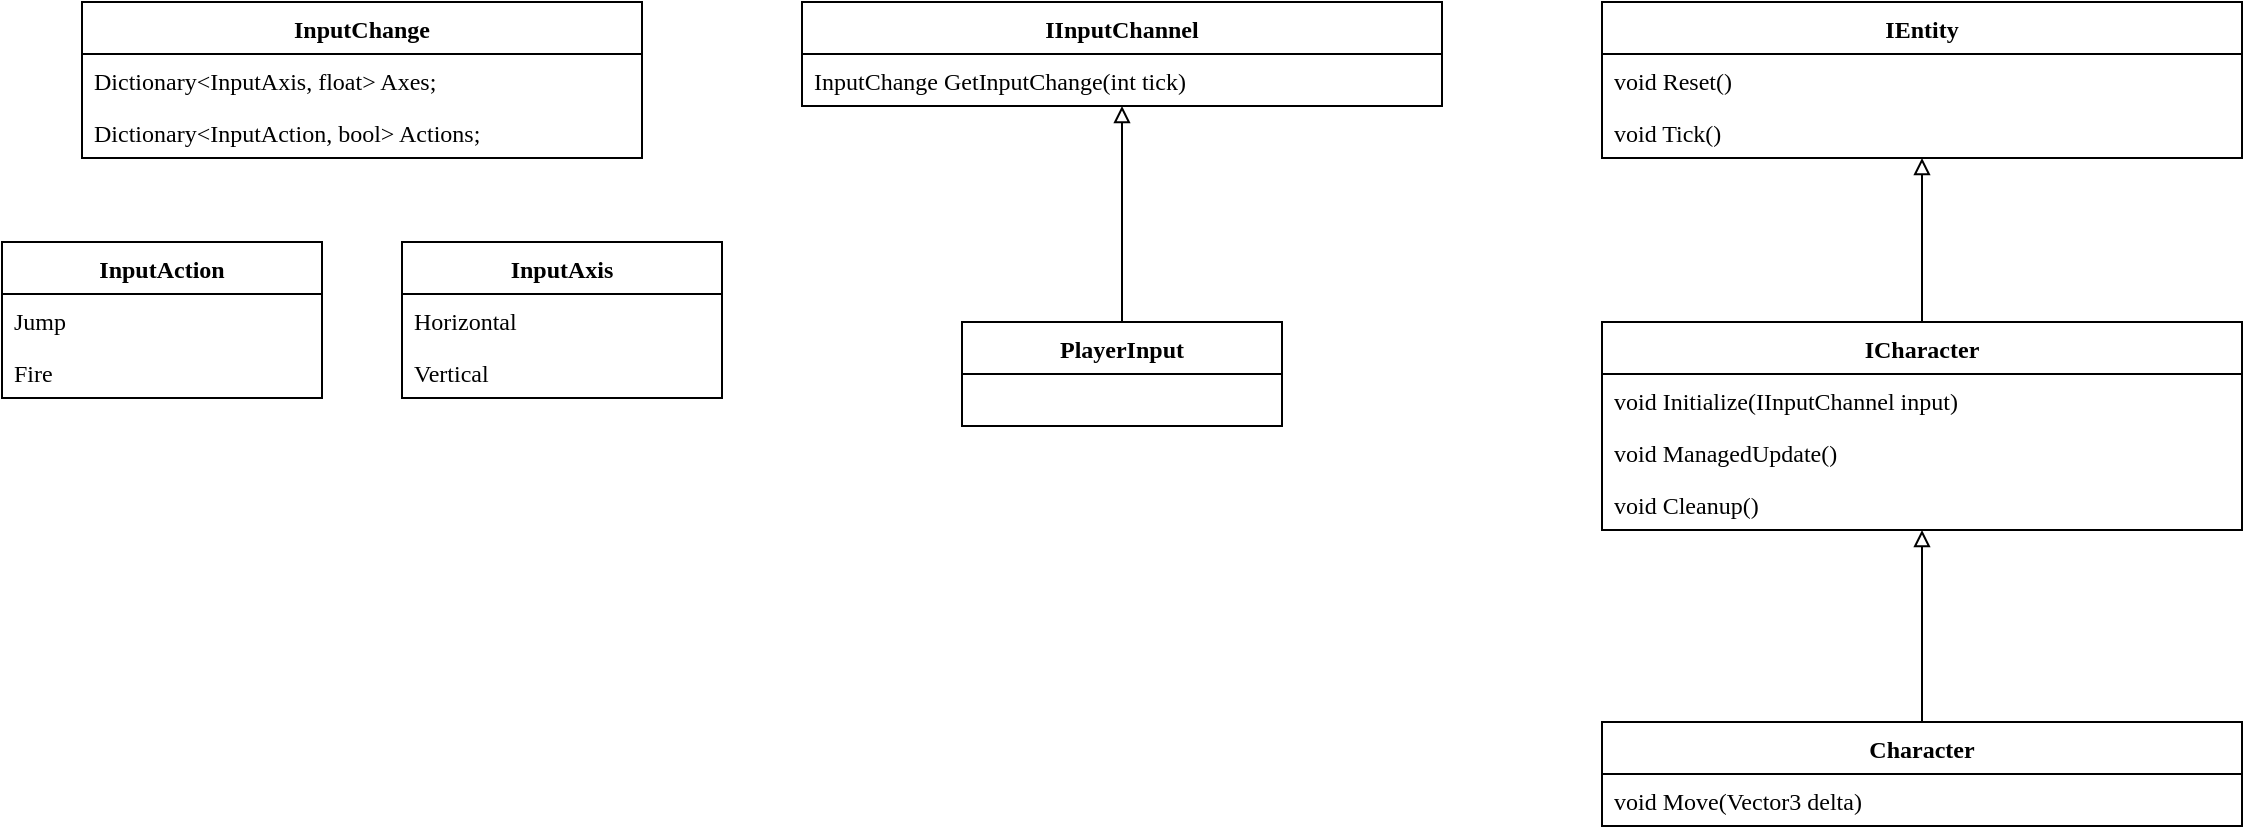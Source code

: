 <mxfile version="10.5.9" type="device"><diagram id="opCPik7V0zckVy6m0KEo" name="Page-1"><mxGraphModel dx="1794" dy="944" grid="1" gridSize="10" guides="0" tooltips="1" connect="1" arrows="1" fold="1" page="0" pageScale="1" pageWidth="1169" pageHeight="827" math="0" shadow="0"><root><mxCell id="0"/><mxCell id="1" parent="0"/><mxCell id="ZW4N2jzBypmSTRi-ONtt-6" style="edgeStyle=orthogonalEdgeStyle;rounded=0;orthogonalLoop=1;jettySize=auto;html=1;fontFamily=Lucida Console;endArrow=block;endFill=0;" edge="1" parent="1" source="RcfZqg3NRaAu6M5S3sYr-3" target="ZW4N2jzBypmSTRi-ONtt-1"><mxGeometry relative="1" as="geometry"/></mxCell><mxCell id="RcfZqg3NRaAu6M5S3sYr-3" value="ICharacter" style="swimlane;fontStyle=1;align=center;verticalAlign=top;childLayout=stackLayout;horizontal=1;startSize=26;horizontalStack=0;resizeParent=1;resizeParentMax=0;resizeLast=0;collapsible=1;marginBottom=0;fontFamily=Lucida Console;" parent="1" vertex="1"><mxGeometry x="440" y="320" width="320" height="104" as="geometry"/></mxCell><mxCell id="RcfZqg3NRaAu6M5S3sYr-8" value="void Initialize(IInputChannel input)" style="text;strokeColor=none;fillColor=none;align=left;verticalAlign=top;spacingLeft=4;spacingRight=4;overflow=hidden;rotatable=0;points=[[0,0.5],[1,0.5]];portConstraint=eastwest;fontFamily=Lucida Console;" parent="RcfZqg3NRaAu6M5S3sYr-3" vertex="1"><mxGeometry y="26" width="320" height="26" as="geometry"/></mxCell><mxCell id="RcfZqg3NRaAu6M5S3sYr-7" value="void ManagedUpdate()" style="text;strokeColor=none;fillColor=none;align=left;verticalAlign=top;spacingLeft=4;spacingRight=4;overflow=hidden;rotatable=0;points=[[0,0.5],[1,0.5]];portConstraint=eastwest;fontFamily=Lucida Console;" parent="RcfZqg3NRaAu6M5S3sYr-3" vertex="1"><mxGeometry y="52" width="320" height="26" as="geometry"/></mxCell><mxCell id="RcfZqg3NRaAu6M5S3sYr-9" value="void Cleanup()" style="text;strokeColor=none;fillColor=none;align=left;verticalAlign=top;spacingLeft=4;spacingRight=4;overflow=hidden;rotatable=0;points=[[0,0.5],[1,0.5]];portConstraint=eastwest;fontFamily=Lucida Console;" parent="RcfZqg3NRaAu6M5S3sYr-3" vertex="1"><mxGeometry y="78" width="320" height="26" as="geometry"/></mxCell><mxCell id="RcfZqg3NRaAu6M5S3sYr-13" style="edgeStyle=orthogonalEdgeStyle;rounded=0;orthogonalLoop=1;jettySize=auto;html=1;endArrow=block;endFill=0;fontFamily=Lucida Console;" parent="1" source="RcfZqg3NRaAu6M5S3sYr-10" target="RcfZqg3NRaAu6M5S3sYr-3" edge="1"><mxGeometry relative="1" as="geometry"/></mxCell><mxCell id="RcfZqg3NRaAu6M5S3sYr-10" value="Character" style="swimlane;fontStyle=1;align=center;verticalAlign=top;childLayout=stackLayout;horizontal=1;startSize=26;horizontalStack=0;resizeParent=1;resizeParentMax=0;resizeLast=0;collapsible=1;marginBottom=0;fontFamily=Lucida Console;" parent="1" vertex="1"><mxGeometry x="440" y="520" width="320" height="52" as="geometry"/></mxCell><mxCell id="RcfZqg3NRaAu6M5S3sYr-12" value="void Move(Vector3 delta)" style="text;strokeColor=none;fillColor=none;align=left;verticalAlign=top;spacingLeft=4;spacingRight=4;overflow=hidden;rotatable=0;points=[[0,0.5],[1,0.5]];portConstraint=eastwest;fontFamily=Lucida Console;" parent="RcfZqg3NRaAu6M5S3sYr-10" vertex="1"><mxGeometry y="26" width="320" height="26" as="geometry"/></mxCell><mxCell id="RcfZqg3NRaAu6M5S3sYr-16" value="IInputChannel" style="swimlane;fontStyle=1;align=center;verticalAlign=top;childLayout=stackLayout;horizontal=1;startSize=26;horizontalStack=0;resizeParent=1;resizeParentMax=0;resizeLast=0;collapsible=1;marginBottom=0;fontFamily=Lucida Console;" parent="1" vertex="1"><mxGeometry x="40" y="160" width="320" height="52" as="geometry"/></mxCell><mxCell id="RcfZqg3NRaAu6M5S3sYr-20" value="InputChange GetInputChange(int tick)" style="text;strokeColor=none;fillColor=none;align=left;verticalAlign=top;spacingLeft=4;spacingRight=4;overflow=hidden;rotatable=0;points=[[0,0.5],[1,0.5]];portConstraint=eastwest;fontFamily=Lucida Console;" parent="RcfZqg3NRaAu6M5S3sYr-16" vertex="1"><mxGeometry y="26" width="320" height="26" as="geometry"/></mxCell><mxCell id="RcfZqg3NRaAu6M5S3sYr-19" value="InputChange" style="swimlane;fontStyle=1;align=center;verticalAlign=top;childLayout=stackLayout;horizontal=1;startSize=26;horizontalStack=0;resizeParent=1;resizeParentMax=0;resizeLast=0;collapsible=1;marginBottom=0;fontFamily=Lucida Console;" parent="1" vertex="1"><mxGeometry x="-320" y="160" width="280" height="78" as="geometry"/></mxCell><mxCell id="RcfZqg3NRaAu6M5S3sYr-21" value="Dictionary&lt;InputAxis, float&gt; Axes;" style="text;strokeColor=none;fillColor=none;align=left;verticalAlign=top;spacingLeft=4;spacingRight=4;overflow=hidden;rotatable=0;points=[[0,0.5],[1,0.5]];portConstraint=eastwest;fontFamily=Lucida Console;" parent="RcfZqg3NRaAu6M5S3sYr-19" vertex="1"><mxGeometry y="26" width="280" height="26" as="geometry"/></mxCell><mxCell id="RcfZqg3NRaAu6M5S3sYr-29" value="Dictionary&lt;InputAction, bool&gt; Actions;" style="text;strokeColor=none;fillColor=none;align=left;verticalAlign=top;spacingLeft=4;spacingRight=4;overflow=hidden;rotatable=0;points=[[0,0.5],[1,0.5]];portConstraint=eastwest;fontFamily=Lucida Console;" parent="RcfZqg3NRaAu6M5S3sYr-19" vertex="1"><mxGeometry y="52" width="280" height="26" as="geometry"/></mxCell><mxCell id="RcfZqg3NRaAu6M5S3sYr-22" value="InputAxis" style="swimlane;fontStyle=1;align=center;verticalAlign=top;childLayout=stackLayout;horizontal=1;startSize=26;horizontalStack=0;resizeParent=1;resizeParentMax=0;resizeLast=0;collapsible=1;marginBottom=0;fontFamily=Lucida Console;" parent="1" vertex="1"><mxGeometry x="-160" y="280" width="160" height="78" as="geometry"/></mxCell><mxCell id="RcfZqg3NRaAu6M5S3sYr-23" value="Horizontal" style="text;strokeColor=none;fillColor=none;align=left;verticalAlign=top;spacingLeft=4;spacingRight=4;overflow=hidden;rotatable=0;points=[[0,0.5],[1,0.5]];portConstraint=eastwest;fontFamily=Lucida Console;" parent="RcfZqg3NRaAu6M5S3sYr-22" vertex="1"><mxGeometry y="26" width="160" height="26" as="geometry"/></mxCell><mxCell id="RcfZqg3NRaAu6M5S3sYr-25" value="Vertical" style="text;strokeColor=none;fillColor=none;align=left;verticalAlign=top;spacingLeft=4;spacingRight=4;overflow=hidden;rotatable=0;points=[[0,0.5],[1,0.5]];portConstraint=eastwest;fontFamily=Lucida Console;" parent="RcfZqg3NRaAu6M5S3sYr-22" vertex="1"><mxGeometry y="52" width="160" height="26" as="geometry"/></mxCell><mxCell id="RcfZqg3NRaAu6M5S3sYr-26" value="InputAction" style="swimlane;fontStyle=1;align=center;verticalAlign=top;childLayout=stackLayout;horizontal=1;startSize=26;horizontalStack=0;resizeParent=1;resizeParentMax=0;resizeLast=0;collapsible=1;marginBottom=0;fontFamily=Lucida Console;" parent="1" vertex="1"><mxGeometry x="-360" y="280" width="160" height="78" as="geometry"/></mxCell><mxCell id="RcfZqg3NRaAu6M5S3sYr-27" value="Jump" style="text;strokeColor=none;fillColor=none;align=left;verticalAlign=top;spacingLeft=4;spacingRight=4;overflow=hidden;rotatable=0;points=[[0,0.5],[1,0.5]];portConstraint=eastwest;fontFamily=Lucida Console;" parent="RcfZqg3NRaAu6M5S3sYr-26" vertex="1"><mxGeometry y="26" width="160" height="26" as="geometry"/></mxCell><mxCell id="RcfZqg3NRaAu6M5S3sYr-28" value="Fire" style="text;strokeColor=none;fillColor=none;align=left;verticalAlign=top;spacingLeft=4;spacingRight=4;overflow=hidden;rotatable=0;points=[[0,0.5],[1,0.5]];portConstraint=eastwest;fontFamily=Lucida Console;" parent="RcfZqg3NRaAu6M5S3sYr-26" vertex="1"><mxGeometry y="52" width="160" height="26" as="geometry"/></mxCell><mxCell id="ZW4N2jzBypmSTRi-ONtt-1" value="IEntity" style="swimlane;fontStyle=1;align=center;verticalAlign=top;childLayout=stackLayout;horizontal=1;startSize=26;horizontalStack=0;resizeParent=1;resizeParentMax=0;resizeLast=0;collapsible=1;marginBottom=0;fontFamily=Lucida Console;" vertex="1" parent="1"><mxGeometry x="440" y="160" width="320" height="78" as="geometry"/></mxCell><mxCell id="ZW4N2jzBypmSTRi-ONtt-11" value="void Reset()" style="text;strokeColor=none;fillColor=none;align=left;verticalAlign=top;spacingLeft=4;spacingRight=4;overflow=hidden;rotatable=0;points=[[0,0.5],[1,0.5]];portConstraint=eastwest;fontFamily=Lucida Console;" vertex="1" parent="ZW4N2jzBypmSTRi-ONtt-1"><mxGeometry y="26" width="320" height="26" as="geometry"/></mxCell><mxCell id="ZW4N2jzBypmSTRi-ONtt-10" value="void Tick()" style="text;strokeColor=none;fillColor=none;align=left;verticalAlign=top;spacingLeft=4;spacingRight=4;overflow=hidden;rotatable=0;points=[[0,0.5],[1,0.5]];portConstraint=eastwest;fontFamily=Lucida Console;" vertex="1" parent="ZW4N2jzBypmSTRi-ONtt-1"><mxGeometry y="52" width="320" height="26" as="geometry"/></mxCell><mxCell id="ZW4N2jzBypmSTRi-ONtt-9" style="edgeStyle=orthogonalEdgeStyle;rounded=0;orthogonalLoop=1;jettySize=auto;html=1;endArrow=block;endFill=0;fontFamily=Lucida Console;" edge="1" parent="1" source="ZW4N2jzBypmSTRi-ONtt-8" target="RcfZqg3NRaAu6M5S3sYr-16"><mxGeometry relative="1" as="geometry"/></mxCell><mxCell id="ZW4N2jzBypmSTRi-ONtt-8" value="PlayerInput" style="swimlane;fontStyle=1;align=center;verticalAlign=top;childLayout=stackLayout;horizontal=1;startSize=26;horizontalStack=0;resizeParent=1;resizeParentMax=0;resizeLast=0;collapsible=1;marginBottom=0;fontFamily=Lucida Console;" vertex="1" parent="1"><mxGeometry x="120" y="320" width="160" height="52" as="geometry"/></mxCell></root></mxGraphModel></diagram></mxfile>